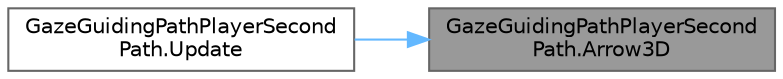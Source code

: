 digraph "GazeGuidingPathPlayerSecondPath.Arrow3D"
{
 // LATEX_PDF_SIZE
  bgcolor="transparent";
  edge [fontname=Helvetica,fontsize=10,labelfontname=Helvetica,labelfontsize=10];
  node [fontname=Helvetica,fontsize=10,shape=box,height=0.2,width=0.4];
  rankdir="RL";
  Node1 [id="Node000001",label="GazeGuidingPathPlayerSecond\lPath.Arrow3D",height=0.2,width=0.4,color="gray40", fillcolor="grey60", style="filled", fontcolor="black",tooltip="This method adds a continuous rotating 3D arrow that is rendered above an exact rotary switch to indi..."];
  Node1 -> Node2 [id="edge2_Node000001_Node000002",dir="back",color="steelblue1",style="solid",tooltip=" "];
  Node2 [id="Node000002",label="GazeGuidingPathPlayerSecond\lPath.Update",height=0.2,width=0.4,color="grey40", fillcolor="white", style="filled",URL="$class_gaze_guiding_path_player_second_path.html#a6018029d5a523bf786c196a08bf2ce66",tooltip="<summaQry> This method updates all active gaze-guiding tools."];
}
